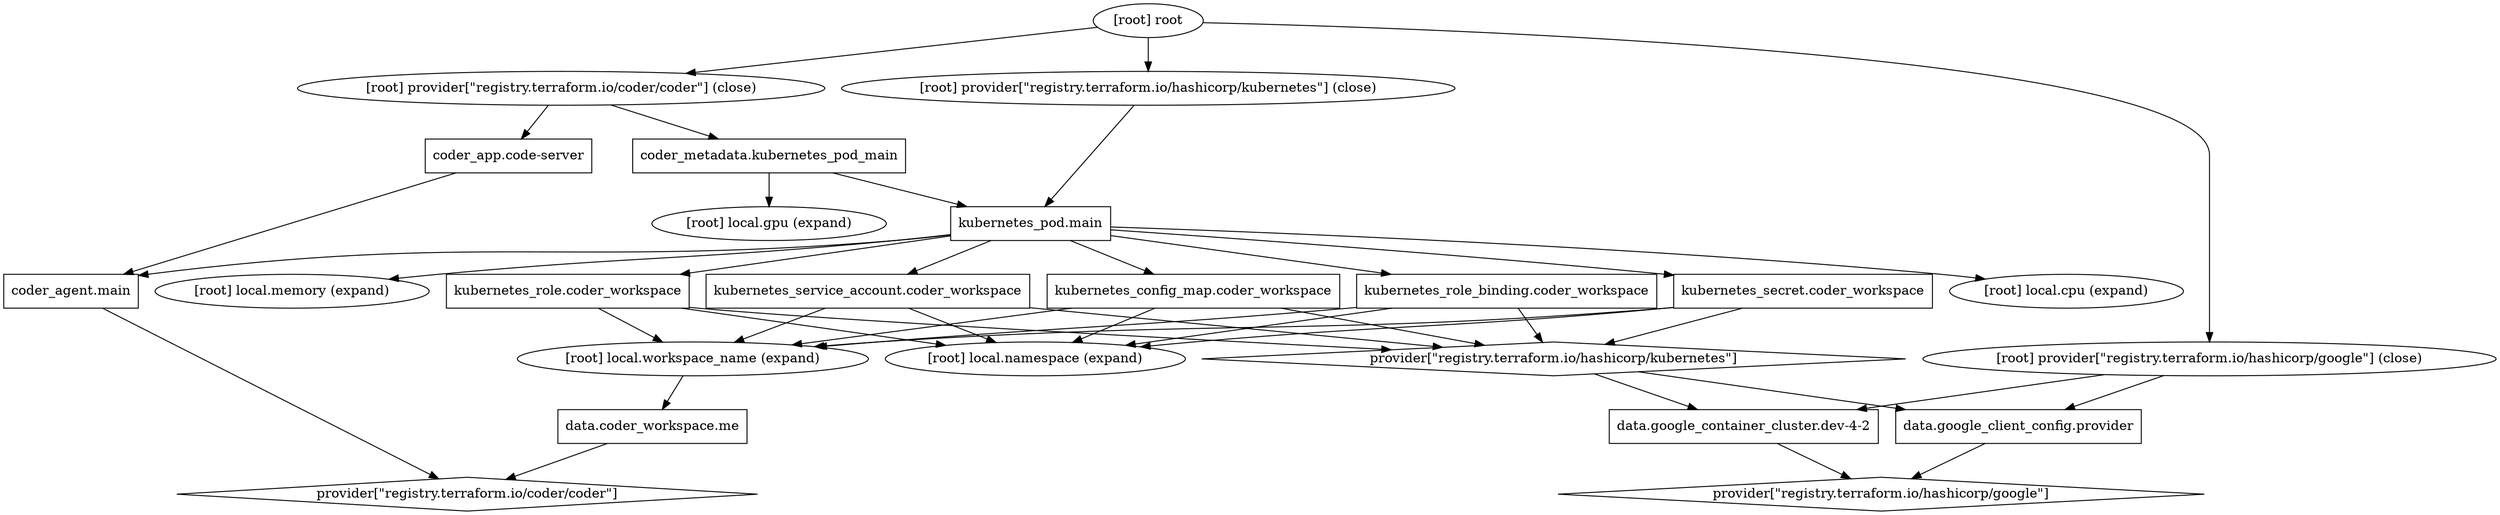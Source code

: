 digraph {
	compound = "true"
	newrank = "true"
	subgraph "root" {
		"[root] coder_agent.main (expand)" [label = "coder_agent.main", shape = "box"]
		"[root] coder_app.code-server (expand)" [label = "coder_app.code-server", shape = "box"]
		"[root] coder_metadata.kubernetes_pod_main (expand)" [label = "coder_metadata.kubernetes_pod_main", shape = "box"]
		"[root] data.coder_workspace.me (expand)" [label = "data.coder_workspace.me", shape = "box"]
		"[root] data.google_client_config.provider (expand)" [label = "data.google_client_config.provider", shape = "box"]
		"[root] data.google_container_cluster.dev-4-2 (expand)" [label = "data.google_container_cluster.dev-4-2", shape = "box"]
		"[root] kubernetes_config_map.coder_workspace (expand)" [label = "kubernetes_config_map.coder_workspace", shape = "box"]
		"[root] kubernetes_pod.main (expand)" [label = "kubernetes_pod.main", shape = "box"]
		"[root] kubernetes_role.coder_workspace (expand)" [label = "kubernetes_role.coder_workspace", shape = "box"]
		"[root] kubernetes_role_binding.coder_workspace (expand)" [label = "kubernetes_role_binding.coder_workspace", shape = "box"]
		"[root] kubernetes_secret.coder_workspace (expand)" [label = "kubernetes_secret.coder_workspace", shape = "box"]
		"[root] kubernetes_service_account.coder_workspace (expand)" [label = "kubernetes_service_account.coder_workspace", shape = "box"]
		"[root] provider[\"registry.terraform.io/coder/coder\"]" [label = "provider[\"registry.terraform.io/coder/coder\"]", shape = "diamond"]
		"[root] provider[\"registry.terraform.io/hashicorp/google\"]" [label = "provider[\"registry.terraform.io/hashicorp/google\"]", shape = "diamond"]
		"[root] provider[\"registry.terraform.io/hashicorp/kubernetes\"]" [label = "provider[\"registry.terraform.io/hashicorp/kubernetes\"]", shape = "diamond"]
		"[root] coder_agent.main (expand)" -> "[root] provider[\"registry.terraform.io/coder/coder\"]"
		"[root] coder_app.code-server (expand)" -> "[root] coder_agent.main (expand)"
		"[root] coder_metadata.kubernetes_pod_main (expand)" -> "[root] kubernetes_pod.main (expand)"
		"[root] coder_metadata.kubernetes_pod_main (expand)" -> "[root] local.gpu (expand)"
		"[root] data.coder_workspace.me (expand)" -> "[root] provider[\"registry.terraform.io/coder/coder\"]"
		"[root] data.google_client_config.provider (expand)" -> "[root] provider[\"registry.terraform.io/hashicorp/google\"]"
		"[root] data.google_container_cluster.dev-4-2 (expand)" -> "[root] provider[\"registry.terraform.io/hashicorp/google\"]"
		"[root] kubernetes_config_map.coder_workspace (expand)" -> "[root] local.namespace (expand)"
		"[root] kubernetes_config_map.coder_workspace (expand)" -> "[root] local.workspace_name (expand)"
		"[root] kubernetes_config_map.coder_workspace (expand)" -> "[root] provider[\"registry.terraform.io/hashicorp/kubernetes\"]"
		"[root] kubernetes_pod.main (expand)" -> "[root] coder_agent.main (expand)"
		"[root] kubernetes_pod.main (expand)" -> "[root] kubernetes_config_map.coder_workspace (expand)"
		"[root] kubernetes_pod.main (expand)" -> "[root] kubernetes_role.coder_workspace (expand)"
		"[root] kubernetes_pod.main (expand)" -> "[root] kubernetes_role_binding.coder_workspace (expand)"
		"[root] kubernetes_pod.main (expand)" -> "[root] kubernetes_secret.coder_workspace (expand)"
		"[root] kubernetes_pod.main (expand)" -> "[root] kubernetes_service_account.coder_workspace (expand)"
		"[root] kubernetes_pod.main (expand)" -> "[root] local.cpu (expand)"
		"[root] kubernetes_pod.main (expand)" -> "[root] local.memory (expand)"
		"[root] kubernetes_role.coder_workspace (expand)" -> "[root] local.namespace (expand)"
		"[root] kubernetes_role.coder_workspace (expand)" -> "[root] local.workspace_name (expand)"
		"[root] kubernetes_role.coder_workspace (expand)" -> "[root] provider[\"registry.terraform.io/hashicorp/kubernetes\"]"
		"[root] kubernetes_role_binding.coder_workspace (expand)" -> "[root] local.namespace (expand)"
		"[root] kubernetes_role_binding.coder_workspace (expand)" -> "[root] local.workspace_name (expand)"
		"[root] kubernetes_role_binding.coder_workspace (expand)" -> "[root] provider[\"registry.terraform.io/hashicorp/kubernetes\"]"
		"[root] kubernetes_secret.coder_workspace (expand)" -> "[root] local.namespace (expand)"
		"[root] kubernetes_secret.coder_workspace (expand)" -> "[root] local.workspace_name (expand)"
		"[root] kubernetes_secret.coder_workspace (expand)" -> "[root] provider[\"registry.terraform.io/hashicorp/kubernetes\"]"
		"[root] kubernetes_service_account.coder_workspace (expand)" -> "[root] local.namespace (expand)"
		"[root] kubernetes_service_account.coder_workspace (expand)" -> "[root] local.workspace_name (expand)"
		"[root] kubernetes_service_account.coder_workspace (expand)" -> "[root] provider[\"registry.terraform.io/hashicorp/kubernetes\"]"
		"[root] local.workspace_name (expand)" -> "[root] data.coder_workspace.me (expand)"
		"[root] provider[\"registry.terraform.io/coder/coder\"] (close)" -> "[root] coder_app.code-server (expand)"
		"[root] provider[\"registry.terraform.io/coder/coder\"] (close)" -> "[root] coder_metadata.kubernetes_pod_main (expand)"
		"[root] provider[\"registry.terraform.io/hashicorp/google\"] (close)" -> "[root] data.google_client_config.provider (expand)"
		"[root] provider[\"registry.terraform.io/hashicorp/google\"] (close)" -> "[root] data.google_container_cluster.dev-4-2 (expand)"
		"[root] provider[\"registry.terraform.io/hashicorp/kubernetes\"] (close)" -> "[root] kubernetes_pod.main (expand)"
		"[root] provider[\"registry.terraform.io/hashicorp/kubernetes\"]" -> "[root] data.google_client_config.provider (expand)"
		"[root] provider[\"registry.terraform.io/hashicorp/kubernetes\"]" -> "[root] data.google_container_cluster.dev-4-2 (expand)"
		"[root] root" -> "[root] provider[\"registry.terraform.io/coder/coder\"] (close)"
		"[root] root" -> "[root] provider[\"registry.terraform.io/hashicorp/google\"] (close)"
		"[root] root" -> "[root] provider[\"registry.terraform.io/hashicorp/kubernetes\"] (close)"
	}
}

